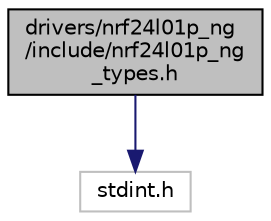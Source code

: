 digraph "drivers/nrf24l01p_ng/include/nrf24l01p_ng_types.h"
{
 // LATEX_PDF_SIZE
  edge [fontname="Helvetica",fontsize="10",labelfontname="Helvetica",labelfontsize="10"];
  node [fontname="Helvetica",fontsize="10",shape=record];
  Node1 [label="drivers/nrf24l01p_ng\l/include/nrf24l01p_ng\l_types.h",height=0.2,width=0.4,color="black", fillcolor="grey75", style="filled", fontcolor="black",tooltip="Definitions of user visible types for the NRF24L01+ (NG) device driver."];
  Node1 -> Node2 [color="midnightblue",fontsize="10",style="solid",fontname="Helvetica"];
  Node2 [label="stdint.h",height=0.2,width=0.4,color="grey75", fillcolor="white", style="filled",tooltip=" "];
}
